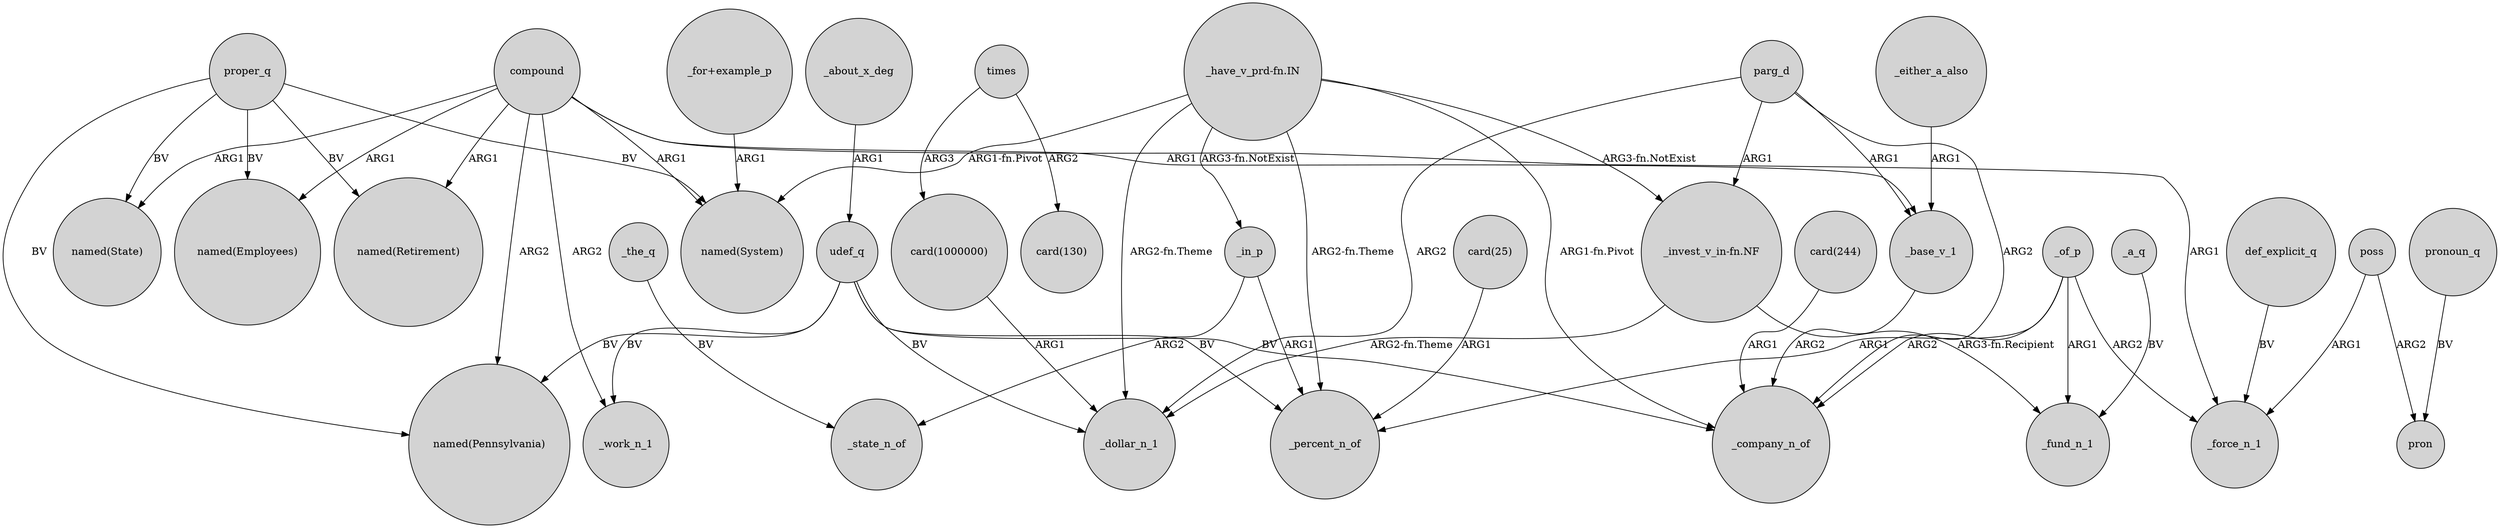 digraph {
	node [shape=circle style=filled]
	compound -> "named(Employees)" [label=ARG1]
	"card(1000000)" -> _dollar_n_1 [label=ARG1]
	_base_v_1 -> _company_n_of [label=ARG2]
	poss -> pron [label=ARG2]
	poss -> _force_n_1 [label=ARG1]
	_of_p -> _force_n_1 [label=ARG2]
	compound -> _force_n_1 [label=ARG1]
	"card(25)" -> _percent_n_of [label=ARG1]
	_in_p -> _percent_n_of [label=ARG1]
	proper_q -> "named(Employees)" [label=BV]
	compound -> "named(Retirement)" [label=ARG1]
	"_invest_v_in-fn.NF" -> _fund_n_1 [label="ARG3-fn.Recipient"]
	"_have_v_prd-fn.IN" -> _company_n_of [label="ARG1-fn.Pivot"]
	compound -> _work_n_1 [label=ARG2]
	_in_p -> _state_n_of [label=ARG2]
	_about_x_deg -> udef_q [label=ARG1]
	_the_q -> _state_n_of [label=BV]
	proper_q -> "named(Retirement)" [label=BV]
	_a_q -> _fund_n_1 [label=BV]
	_of_p -> _percent_n_of [label=ARG1]
	pronoun_q -> pron [label=BV]
	compound -> "named(State)" [label=ARG1]
	compound -> _base_v_1 [label=ARG1]
	times -> "card(1000000)" [label=ARG3]
	parg_d -> _company_n_of [label=ARG2]
	"_for+example_p" -> "named(System)" [label=ARG1]
	"_have_v_prd-fn.IN" -> _in_p [label="ARG3-fn.NotExist"]
	udef_q -> "named(Pennsylvania)" [label=BV]
	compound -> "named(Pennsylvania)" [label=ARG2]
	"_have_v_prd-fn.IN" -> "named(System)" [label="ARG1-fn.Pivot"]
	def_explicit_q -> _force_n_1 [label=BV]
	"card(244)" -> _company_n_of [label=ARG1]
	proper_q -> "named(System)" [label=BV]
	compound -> "named(System)" [label=ARG1]
	"_have_v_prd-fn.IN" -> _dollar_n_1 [label="ARG2-fn.Theme"]
	parg_d -> _dollar_n_1 [label=ARG2]
	parg_d -> _base_v_1 [label=ARG1]
	proper_q -> "named(State)" [label=BV]
	_either_a_also -> _base_v_1 [label=ARG1]
	proper_q -> "named(Pennsylvania)" [label=BV]
	udef_q -> _percent_n_of [label=BV]
	_of_p -> _fund_n_1 [label=ARG1]
	"_have_v_prd-fn.IN" -> "_invest_v_in-fn.NF" [label="ARG3-fn.NotExist"]
	udef_q -> _company_n_of [label=BV]
	"_have_v_prd-fn.IN" -> _percent_n_of [label="ARG2-fn.Theme"]
	times -> "card(130)" [label=ARG2]
	_of_p -> _company_n_of [label=ARG2]
	parg_d -> "_invest_v_in-fn.NF" [label=ARG1]
	udef_q -> _dollar_n_1 [label=BV]
	"_invest_v_in-fn.NF" -> _dollar_n_1 [label="ARG2-fn.Theme"]
	udef_q -> _work_n_1 [label=BV]
}

